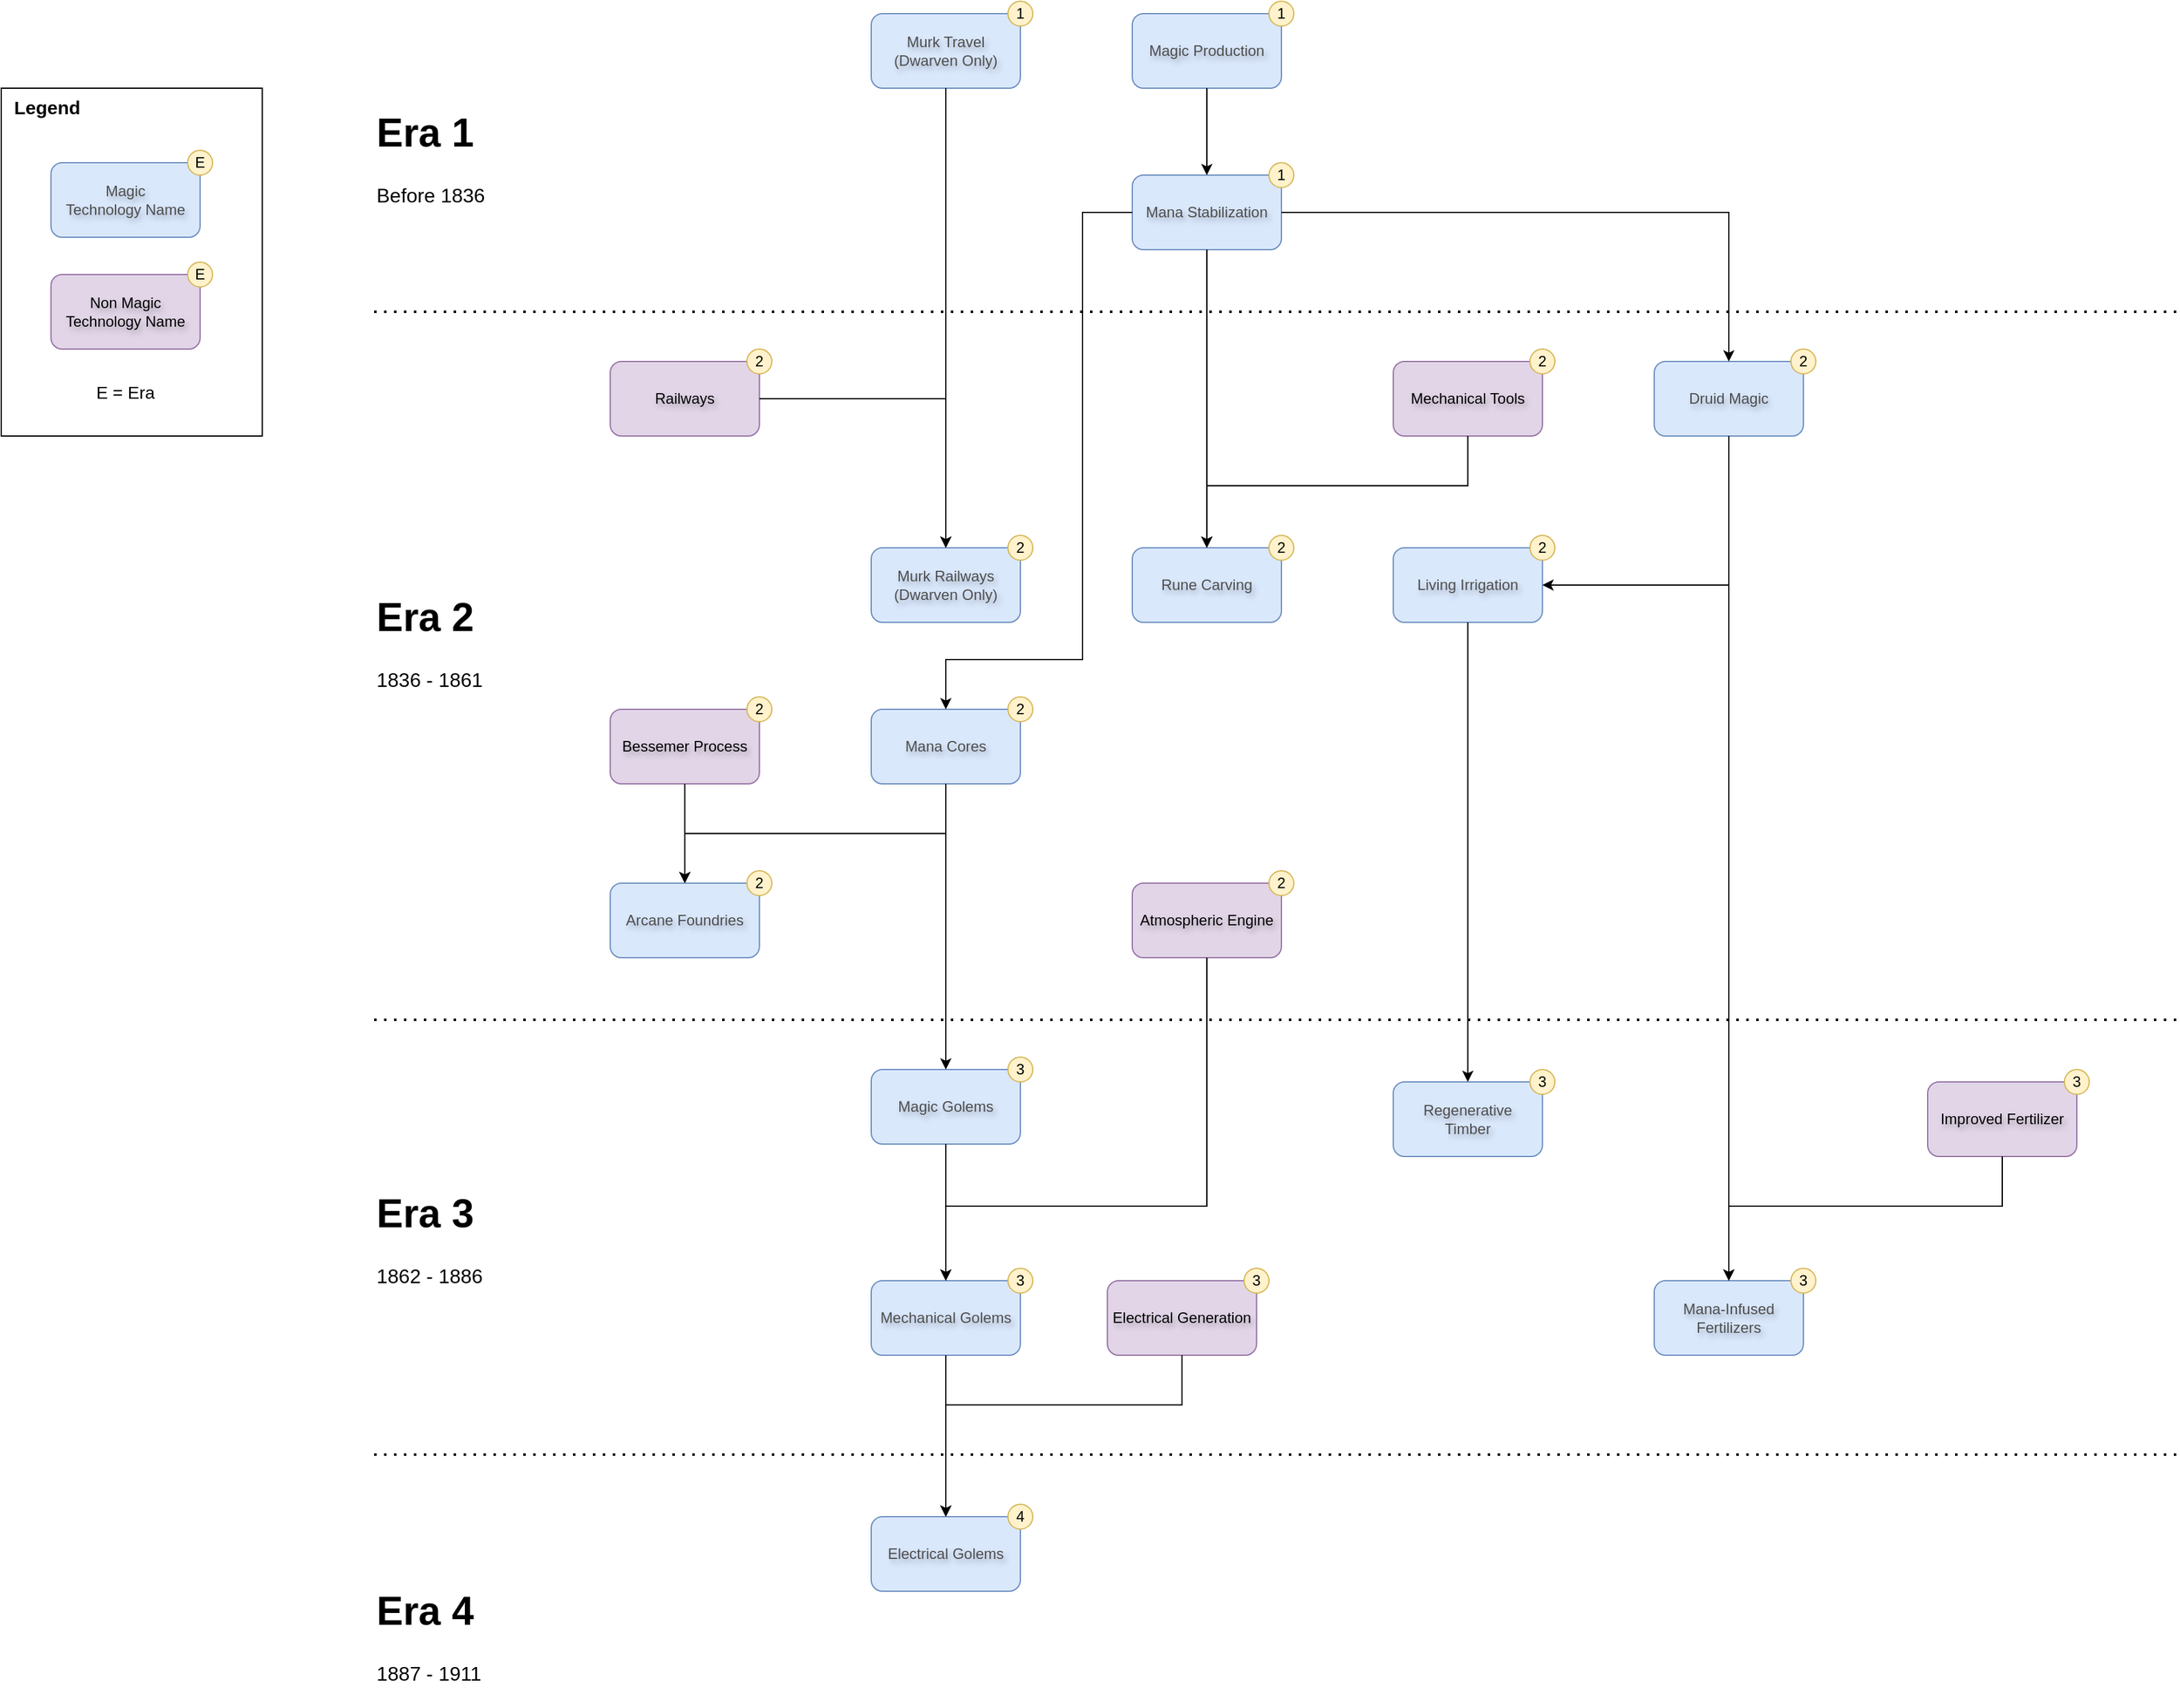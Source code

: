 <mxfile version="26.0.16" pages="2">
  <diagram id="3CqUWly9VH_zf_O0FjLb" name="Production">
    <mxGraphModel dx="2284" dy="1936" grid="1" gridSize="10" guides="1" tooltips="1" connect="1" arrows="1" fold="1" page="1" pageScale="1" pageWidth="850" pageHeight="1100" math="0" shadow="0">
      <root>
        <mxCell id="0" />
        <mxCell id="1" parent="0" />
        <mxCell id="rW97gdCueN_kluTE39mw-73" value="&lt;font style=&quot;font-size: 15px;&quot;&gt;&lt;b&gt;&amp;nbsp; Legend&lt;/b&gt;&lt;/font&gt;" style="rounded=0;whiteSpace=wrap;html=1;align=left;verticalAlign=top;" parent="1" vertex="1">
          <mxGeometry x="-830" y="40" width="210" height="280" as="geometry" />
        </mxCell>
        <mxCell id="rW97gdCueN_kluTE39mw-3" value="" style="group;" parent="1" vertex="1" connectable="0">
          <mxGeometry x="80" y="-30" width="130" height="70" as="geometry" />
        </mxCell>
        <mxCell id="rW97gdCueN_kluTE39mw-1" value="Magic Production" style="rounded=1;whiteSpace=wrap;html=1;fillColor=#dae8fc;strokeColor=#6c8ebf;textShadow=1;fontColor=light-dark(#4D4D4D, #000000);" parent="rW97gdCueN_kluTE39mw-3" vertex="1">
          <mxGeometry y="10" width="120" height="60" as="geometry" />
        </mxCell>
        <mxCell id="rW97gdCueN_kluTE39mw-2" value="1" style="ellipse;whiteSpace=wrap;html=1;aspect=fixed;fillColor=#fff2cc;strokeColor=#d6b656;fontColor=#000000;" parent="rW97gdCueN_kluTE39mw-3" vertex="1">
          <mxGeometry x="110" width="20" height="20" as="geometry" />
        </mxCell>
        <mxCell id="rW97gdCueN_kluTE39mw-4" value="" style="group;" parent="1" vertex="1" connectable="0">
          <mxGeometry x="80" y="100" width="130" height="70" as="geometry" />
        </mxCell>
        <mxCell id="rW97gdCueN_kluTE39mw-5" value="Mana Stabilization" style="rounded=1;whiteSpace=wrap;html=1;fillColor=#dae8fc;strokeColor=#6c8ebf;textShadow=1;fontColor=light-dark(#4D4D4D, #000000);" parent="rW97gdCueN_kluTE39mw-4" vertex="1">
          <mxGeometry y="10" width="120" height="60" as="geometry" />
        </mxCell>
        <mxCell id="rW97gdCueN_kluTE39mw-6" value="1" style="ellipse;whiteSpace=wrap;html=1;aspect=fixed;fillColor=#fff2cc;strokeColor=#d6b656;fontColor=#000000;" parent="rW97gdCueN_kluTE39mw-4" vertex="1">
          <mxGeometry x="110" width="20" height="20" as="geometry" />
        </mxCell>
        <mxCell id="rW97gdCueN_kluTE39mw-7" value="" style="group;" parent="1" vertex="1" connectable="0">
          <mxGeometry x="80" y="400" width="130" height="70" as="geometry" />
        </mxCell>
        <mxCell id="rW97gdCueN_kluTE39mw-8" value="Rune Carving" style="rounded=1;whiteSpace=wrap;html=1;fillColor=#dae8fc;strokeColor=#6c8ebf;textShadow=1;fontColor=light-dark(#4D4D4D, #000000);" parent="rW97gdCueN_kluTE39mw-7" vertex="1">
          <mxGeometry y="10" width="120" height="60" as="geometry" />
        </mxCell>
        <mxCell id="rW97gdCueN_kluTE39mw-9" value="2" style="ellipse;whiteSpace=wrap;html=1;aspect=fixed;fillColor=#fff2cc;strokeColor=#d6b656;fontColor=#000000;" parent="rW97gdCueN_kluTE39mw-7" vertex="1">
          <mxGeometry x="110" width="20" height="20" as="geometry" />
        </mxCell>
        <mxCell id="rW97gdCueN_kluTE39mw-10" value="" style="group;" parent="1" vertex="1" connectable="0">
          <mxGeometry x="500" y="250" width="130" height="70" as="geometry" />
        </mxCell>
        <mxCell id="rW97gdCueN_kluTE39mw-11" value="Druid Magic" style="rounded=1;whiteSpace=wrap;html=1;fillColor=#dae8fc;strokeColor=#6c8ebf;textShadow=1;fontColor=light-dark(#4D4D4D, #000000);" parent="rW97gdCueN_kluTE39mw-10" vertex="1">
          <mxGeometry y="10" width="120" height="60" as="geometry" />
        </mxCell>
        <mxCell id="rW97gdCueN_kluTE39mw-12" value="2" style="ellipse;whiteSpace=wrap;html=1;aspect=fixed;fillColor=#fff2cc;strokeColor=#d6b656;fontColor=#000000;" parent="rW97gdCueN_kluTE39mw-10" vertex="1">
          <mxGeometry x="110" width="20" height="20" as="geometry" />
        </mxCell>
        <mxCell id="rW97gdCueN_kluTE39mw-13" value="" style="group;" parent="1" vertex="1" connectable="0">
          <mxGeometry x="-130" y="530" width="130" height="70" as="geometry" />
        </mxCell>
        <mxCell id="rW97gdCueN_kluTE39mw-14" value="Mana Cores" style="rounded=1;whiteSpace=wrap;html=1;fillColor=#dae8fc;strokeColor=#6c8ebf;textShadow=1;fontColor=light-dark(#4D4D4D, #000000);" parent="rW97gdCueN_kluTE39mw-13" vertex="1">
          <mxGeometry y="10" width="120" height="60" as="geometry" />
        </mxCell>
        <mxCell id="rW97gdCueN_kluTE39mw-15" value="2" style="ellipse;whiteSpace=wrap;html=1;aspect=fixed;fillColor=#fff2cc;strokeColor=#d6b656;fontColor=#000000;" parent="rW97gdCueN_kluTE39mw-13" vertex="1">
          <mxGeometry x="110" width="20" height="20" as="geometry" />
        </mxCell>
        <mxCell id="rW97gdCueN_kluTE39mw-19" value="" style="group;" parent="1" vertex="1" connectable="0">
          <mxGeometry x="-130" y="400" width="130" height="70" as="geometry" />
        </mxCell>
        <mxCell id="rW97gdCueN_kluTE39mw-20" value="Murk Railways&lt;div&gt;(Dwarven Only)&lt;br&gt;&lt;/div&gt;" style="rounded=1;whiteSpace=wrap;html=1;fillColor=#dae8fc;strokeColor=#6c8ebf;textShadow=1;fontColor=light-dark(#4D4D4D, #000000);" parent="rW97gdCueN_kluTE39mw-19" vertex="1">
          <mxGeometry y="10" width="120" height="60" as="geometry" />
        </mxCell>
        <mxCell id="rW97gdCueN_kluTE39mw-21" value="2" style="ellipse;whiteSpace=wrap;html=1;aspect=fixed;fillColor=#fff2cc;strokeColor=#d6b656;fontColor=#000000;" parent="rW97gdCueN_kluTE39mw-19" vertex="1">
          <mxGeometry x="110" width="20" height="20" as="geometry" />
        </mxCell>
        <mxCell id="rW97gdCueN_kluTE39mw-22" value="" style="group;" parent="1" vertex="1" connectable="0">
          <mxGeometry x="-130" y="990" width="130" height="70" as="geometry" />
        </mxCell>
        <mxCell id="rW97gdCueN_kluTE39mw-23" value="Mechanical Golems" style="rounded=1;whiteSpace=wrap;html=1;fillColor=#dae8fc;strokeColor=#6c8ebf;textShadow=1;fontColor=light-dark(#4D4D4D, #000000);" parent="rW97gdCueN_kluTE39mw-22" vertex="1">
          <mxGeometry y="10" width="120" height="60" as="geometry" />
        </mxCell>
        <mxCell id="rW97gdCueN_kluTE39mw-24" value="3" style="ellipse;whiteSpace=wrap;html=1;aspect=fixed;fillColor=#fff2cc;strokeColor=#d6b656;fontColor=#000000;" parent="rW97gdCueN_kluTE39mw-22" vertex="1">
          <mxGeometry x="110" width="20" height="20" as="geometry" />
        </mxCell>
        <mxCell id="rW97gdCueN_kluTE39mw-25" value="" style="group;" parent="1" vertex="1" connectable="0">
          <mxGeometry x="-130" y="820" width="130" height="70" as="geometry" />
        </mxCell>
        <mxCell id="rW97gdCueN_kluTE39mw-26" value="Magic Golems" style="rounded=1;whiteSpace=wrap;html=1;fillColor=#dae8fc;strokeColor=#6c8ebf;textShadow=1;fontColor=light-dark(#4D4D4D, #000000);" parent="rW97gdCueN_kluTE39mw-25" vertex="1">
          <mxGeometry y="10" width="120" height="60" as="geometry" />
        </mxCell>
        <mxCell id="rW97gdCueN_kluTE39mw-27" value="3" style="ellipse;whiteSpace=wrap;html=1;aspect=fixed;fillColor=#fff2cc;strokeColor=#d6b656;fontColor=#000000;" parent="rW97gdCueN_kluTE39mw-25" vertex="1">
          <mxGeometry x="110" width="20" height="20" as="geometry" />
        </mxCell>
        <mxCell id="rW97gdCueN_kluTE39mw-28" value="" style="group;" parent="1" vertex="1" connectable="0">
          <mxGeometry x="-130" y="1180" width="130" height="70" as="geometry" />
        </mxCell>
        <mxCell id="rW97gdCueN_kluTE39mw-29" value="Electrical Golems" style="rounded=1;whiteSpace=wrap;html=1;fillColor=#dae8fc;strokeColor=#6c8ebf;textShadow=1;fontColor=light-dark(#4D4D4D, #000000);" parent="rW97gdCueN_kluTE39mw-28" vertex="1">
          <mxGeometry y="10" width="120" height="60" as="geometry" />
        </mxCell>
        <mxCell id="rW97gdCueN_kluTE39mw-30" value="4" style="ellipse;whiteSpace=wrap;html=1;aspect=fixed;fillColor=#fff2cc;strokeColor=#d6b656;fontColor=#000000;" parent="rW97gdCueN_kluTE39mw-28" vertex="1">
          <mxGeometry x="110" width="20" height="20" as="geometry" />
        </mxCell>
        <mxCell id="rW97gdCueN_kluTE39mw-31" style="edgeStyle=orthogonalEdgeStyle;rounded=0;orthogonalLoop=1;jettySize=auto;html=1;entryX=0.5;entryY=0;entryDx=0;entryDy=0;" parent="1" source="rW97gdCueN_kluTE39mw-1" target="rW97gdCueN_kluTE39mw-5" edge="1">
          <mxGeometry relative="1" as="geometry" />
        </mxCell>
        <mxCell id="rW97gdCueN_kluTE39mw-32" style="edgeStyle=orthogonalEdgeStyle;rounded=0;orthogonalLoop=1;jettySize=auto;html=1;" parent="1" source="rW97gdCueN_kluTE39mw-5" target="rW97gdCueN_kluTE39mw-8" edge="1">
          <mxGeometry relative="1" as="geometry" />
        </mxCell>
        <mxCell id="rW97gdCueN_kluTE39mw-33" value="" style="group;" parent="1" vertex="1" connectable="0">
          <mxGeometry x="290" y="250" width="130" height="70" as="geometry" />
        </mxCell>
        <mxCell id="rW97gdCueN_kluTE39mw-34" value="Mechanical Tools" style="rounded=1;whiteSpace=wrap;html=1;fillColor=#e1d5e7;strokeColor=#9673a6;textShadow=1;fontColor=#000000;" parent="rW97gdCueN_kluTE39mw-33" vertex="1">
          <mxGeometry y="10" width="120" height="60" as="geometry" />
        </mxCell>
        <mxCell id="rW97gdCueN_kluTE39mw-35" value="2" style="ellipse;whiteSpace=wrap;html=1;aspect=fixed;fillColor=#fff2cc;strokeColor=#d6b656;fontColor=#000000;" parent="rW97gdCueN_kluTE39mw-33" vertex="1">
          <mxGeometry x="110" width="20" height="20" as="geometry" />
        </mxCell>
        <mxCell id="rW97gdCueN_kluTE39mw-36" style="edgeStyle=orthogonalEdgeStyle;rounded=0;orthogonalLoop=1;jettySize=auto;html=1;entryX=0.5;entryY=0;entryDx=0;entryDy=0;exitX=0.5;exitY=1;exitDx=0;exitDy=0;" parent="1" source="rW97gdCueN_kluTE39mw-34" target="rW97gdCueN_kluTE39mw-8" edge="1">
          <mxGeometry relative="1" as="geometry">
            <Array as="points">
              <mxPoint x="350" y="360" />
              <mxPoint x="140" y="360" />
            </Array>
          </mxGeometry>
        </mxCell>
        <mxCell id="rW97gdCueN_kluTE39mw-16" value="" style="group;" parent="1" vertex="1" connectable="0">
          <mxGeometry x="-130" y="-30" width="130" height="70" as="geometry" />
        </mxCell>
        <mxCell id="rW97gdCueN_kluTE39mw-17" value="Murk Travel&lt;div&gt;(Dwarven Only)&lt;/div&gt;" style="rounded=1;whiteSpace=wrap;html=1;fillColor=#dae8fc;strokeColor=#6c8ebf;textShadow=1;fontColor=light-dark(#4D4D4D, #000000);" parent="rW97gdCueN_kluTE39mw-16" vertex="1">
          <mxGeometry y="10" width="120" height="60" as="geometry" />
        </mxCell>
        <mxCell id="rW97gdCueN_kluTE39mw-18" value="1" style="ellipse;whiteSpace=wrap;html=1;aspect=fixed;fillColor=#fff2cc;strokeColor=#d6b656;fontColor=#000000;" parent="rW97gdCueN_kluTE39mw-16" vertex="1">
          <mxGeometry x="110" width="20" height="20" as="geometry" />
        </mxCell>
        <mxCell id="rW97gdCueN_kluTE39mw-37" style="edgeStyle=orthogonalEdgeStyle;rounded=0;orthogonalLoop=1;jettySize=auto;html=1;exitX=1;exitY=0.5;exitDx=0;exitDy=0;" parent="1" source="rW97gdCueN_kluTE39mw-5" target="rW97gdCueN_kluTE39mw-11" edge="1">
          <mxGeometry relative="1" as="geometry" />
        </mxCell>
        <mxCell id="rW97gdCueN_kluTE39mw-38" style="edgeStyle=orthogonalEdgeStyle;rounded=0;orthogonalLoop=1;jettySize=auto;html=1;" parent="1" source="rW97gdCueN_kluTE39mw-17" target="rW97gdCueN_kluTE39mw-20" edge="1">
          <mxGeometry relative="1" as="geometry" />
        </mxCell>
        <mxCell id="rW97gdCueN_kluTE39mw-39" value="" style="group;" parent="1" vertex="1" connectable="0">
          <mxGeometry x="-340" y="250" width="130" height="70" as="geometry" />
        </mxCell>
        <mxCell id="rW97gdCueN_kluTE39mw-40" value="Railways" style="rounded=1;whiteSpace=wrap;html=1;fillColor=#e1d5e7;strokeColor=#9673a6;textShadow=1;fontColor=#000000;" parent="rW97gdCueN_kluTE39mw-39" vertex="1">
          <mxGeometry y="10" width="120" height="60" as="geometry" />
        </mxCell>
        <mxCell id="rW97gdCueN_kluTE39mw-41" value="2" style="ellipse;whiteSpace=wrap;html=1;aspect=fixed;fillColor=#fff2cc;strokeColor=#d6b656;fontColor=#000000;" parent="rW97gdCueN_kluTE39mw-39" vertex="1">
          <mxGeometry x="110" width="20" height="20" as="geometry" />
        </mxCell>
        <mxCell id="rW97gdCueN_kluTE39mw-42" style="edgeStyle=orthogonalEdgeStyle;rounded=0;orthogonalLoop=1;jettySize=auto;html=1;" parent="1" source="rW97gdCueN_kluTE39mw-40" target="rW97gdCueN_kluTE39mw-20" edge="1">
          <mxGeometry relative="1" as="geometry" />
        </mxCell>
        <mxCell id="rW97gdCueN_kluTE39mw-43" style="edgeStyle=orthogonalEdgeStyle;rounded=0;orthogonalLoop=1;jettySize=auto;html=1;entryX=0.5;entryY=0;entryDx=0;entryDy=0;exitX=0;exitY=0.5;exitDx=0;exitDy=0;" parent="1" source="rW97gdCueN_kluTE39mw-5" target="rW97gdCueN_kluTE39mw-14" edge="1">
          <mxGeometry relative="1" as="geometry">
            <Array as="points">
              <mxPoint x="40" y="140" />
              <mxPoint x="40" y="500" />
              <mxPoint x="-70" y="500" />
            </Array>
          </mxGeometry>
        </mxCell>
        <mxCell id="rW97gdCueN_kluTE39mw-45" style="edgeStyle=orthogonalEdgeStyle;rounded=0;orthogonalLoop=1;jettySize=auto;html=1;entryX=0.5;entryY=0;entryDx=0;entryDy=0;" parent="1" source="rW97gdCueN_kluTE39mw-14" target="rW97gdCueN_kluTE39mw-26" edge="1">
          <mxGeometry relative="1" as="geometry" />
        </mxCell>
        <mxCell id="rW97gdCueN_kluTE39mw-46" style="edgeStyle=orthogonalEdgeStyle;rounded=0;orthogonalLoop=1;jettySize=auto;html=1;" parent="1" source="rW97gdCueN_kluTE39mw-26" target="rW97gdCueN_kluTE39mw-23" edge="1">
          <mxGeometry relative="1" as="geometry" />
        </mxCell>
        <mxCell id="rW97gdCueN_kluTE39mw-47" value="" style="group;" parent="1" vertex="1" connectable="0">
          <mxGeometry x="80" y="670" width="130" height="70" as="geometry" />
        </mxCell>
        <mxCell id="rW97gdCueN_kluTE39mw-48" value="Atmospheric Engine" style="rounded=1;whiteSpace=wrap;html=1;fillColor=#e1d5e7;strokeColor=#9673a6;textShadow=1;fontColor=#000000;" parent="rW97gdCueN_kluTE39mw-47" vertex="1">
          <mxGeometry y="10" width="120" height="60" as="geometry" />
        </mxCell>
        <mxCell id="rW97gdCueN_kluTE39mw-49" value="2" style="ellipse;whiteSpace=wrap;html=1;aspect=fixed;fillColor=#fff2cc;strokeColor=#d6b656;fontColor=#000000;" parent="rW97gdCueN_kluTE39mw-47" vertex="1">
          <mxGeometry x="110" width="20" height="20" as="geometry" />
        </mxCell>
        <mxCell id="rW97gdCueN_kluTE39mw-50" style="edgeStyle=orthogonalEdgeStyle;rounded=0;orthogonalLoop=1;jettySize=auto;html=1;entryX=0.5;entryY=0;entryDx=0;entryDy=0;exitX=0.5;exitY=1;exitDx=0;exitDy=0;" parent="1" source="rW97gdCueN_kluTE39mw-48" target="rW97gdCueN_kluTE39mw-23" edge="1">
          <mxGeometry relative="1" as="geometry">
            <Array as="points">
              <mxPoint x="140" y="940" />
              <mxPoint x="-70" y="940" />
            </Array>
          </mxGeometry>
        </mxCell>
        <mxCell id="rW97gdCueN_kluTE39mw-51" style="edgeStyle=orthogonalEdgeStyle;rounded=0;orthogonalLoop=1;jettySize=auto;html=1;" parent="1" source="rW97gdCueN_kluTE39mw-23" target="rW97gdCueN_kluTE39mw-29" edge="1">
          <mxGeometry relative="1" as="geometry" />
        </mxCell>
        <mxCell id="rW97gdCueN_kluTE39mw-52" value="" style="group;" parent="1" vertex="1" connectable="0">
          <mxGeometry x="60" y="990" width="130" height="70" as="geometry" />
        </mxCell>
        <mxCell id="rW97gdCueN_kluTE39mw-53" value="Electrical Generation" style="rounded=1;whiteSpace=wrap;html=1;fillColor=#e1d5e7;strokeColor=#9673a6;textShadow=1;fontColor=#000000;" parent="rW97gdCueN_kluTE39mw-52" vertex="1">
          <mxGeometry y="10" width="120" height="60" as="geometry" />
        </mxCell>
        <mxCell id="rW97gdCueN_kluTE39mw-54" value="3" style="ellipse;whiteSpace=wrap;html=1;aspect=fixed;fillColor=#fff2cc;strokeColor=#d6b656;fontColor=#000000;" parent="rW97gdCueN_kluTE39mw-52" vertex="1">
          <mxGeometry x="110" width="20" height="20" as="geometry" />
        </mxCell>
        <mxCell id="rW97gdCueN_kluTE39mw-56" value="" style="endArrow=none;dashed=1;html=1;dashPattern=1 3;strokeWidth=2;rounded=0;" parent="1" edge="1">
          <mxGeometry width="50" height="50" relative="1" as="geometry">
            <mxPoint x="-530" y="220" as="sourcePoint" />
            <mxPoint x="920" y="220" as="targetPoint" />
          </mxGeometry>
        </mxCell>
        <mxCell id="rW97gdCueN_kluTE39mw-57" value="" style="endArrow=none;dashed=1;html=1;dashPattern=1 3;strokeWidth=2;rounded=0;" parent="1" edge="1">
          <mxGeometry width="50" height="50" relative="1" as="geometry">
            <mxPoint x="-530" y="790" as="sourcePoint" />
            <mxPoint x="920" y="790" as="targetPoint" />
          </mxGeometry>
        </mxCell>
        <mxCell id="rW97gdCueN_kluTE39mw-58" value="" style="endArrow=none;dashed=1;html=1;dashPattern=1 3;strokeWidth=2;rounded=0;" parent="1" edge="1">
          <mxGeometry width="50" height="50" relative="1" as="geometry">
            <mxPoint x="-530" y="1140" as="sourcePoint" />
            <mxPoint x="920" y="1140" as="targetPoint" />
          </mxGeometry>
        </mxCell>
        <mxCell id="rW97gdCueN_kluTE39mw-62" value="&lt;h1 style=&quot;margin-top: 0px;&quot;&gt;&lt;span style=&quot;background-color: transparent; color: light-dark(rgb(0, 0, 0), rgb(255, 255, 255));&quot;&gt;Era 2&lt;/span&gt;&lt;br&gt;&lt;/h1&gt;&lt;div&gt;&lt;span style=&quot;background-color: transparent;&quot;&gt;1836 - 1861&lt;br&gt;&lt;/span&gt;&lt;/div&gt;" style="text;html=1;whiteSpace=wrap;overflow=hidden;rounded=0;fontSize=16;" parent="1" vertex="1">
          <mxGeometry x="-530" y="440" width="110" height="100" as="geometry" />
        </mxCell>
        <mxCell id="rW97gdCueN_kluTE39mw-63" value="&lt;h1 style=&quot;margin-top: 0px;&quot;&gt;&lt;span style=&quot;background-color: transparent; color: light-dark(rgb(0, 0, 0), rgb(255, 255, 255));&quot;&gt;Era 1&lt;/span&gt;&lt;br&gt;&lt;/h1&gt;&lt;div&gt;&lt;span style=&quot;background-color: transparent;&quot;&gt;Before 1836&lt;br&gt;&lt;/span&gt;&lt;/div&gt;" style="text;html=1;whiteSpace=wrap;overflow=hidden;rounded=0;fontSize=16;" parent="1" vertex="1">
          <mxGeometry x="-530" y="50" width="110" height="100" as="geometry" />
        </mxCell>
        <mxCell id="rW97gdCueN_kluTE39mw-64" value="&lt;h1 style=&quot;margin-top: 0px;&quot;&gt;&lt;span style=&quot;background-color: transparent; color: light-dark(rgb(0, 0, 0), rgb(255, 255, 255));&quot;&gt;Era 3&lt;/span&gt;&lt;br&gt;&lt;/h1&gt;&lt;div&gt;&lt;span style=&quot;background-color: transparent;&quot;&gt;1862 - 1886&lt;br&gt;&lt;/span&gt;&lt;/div&gt;" style="text;html=1;whiteSpace=wrap;overflow=hidden;rounded=0;fontSize=16;" parent="1" vertex="1">
          <mxGeometry x="-530" y="920" width="110" height="100" as="geometry" />
        </mxCell>
        <mxCell id="rW97gdCueN_kluTE39mw-65" value="&lt;h1 style=&quot;margin-top: 0px;&quot;&gt;&lt;span style=&quot;background-color: transparent; color: light-dark(rgb(0, 0, 0), rgb(255, 255, 255));&quot;&gt;Era 4&lt;/span&gt;&lt;br&gt;&lt;/h1&gt;&lt;div&gt;&lt;span style=&quot;background-color: transparent;&quot;&gt;1887 - 1911&lt;br&gt;&lt;/span&gt;&lt;/div&gt;" style="text;html=1;whiteSpace=wrap;overflow=hidden;rounded=0;fontSize=16;" parent="1" vertex="1">
          <mxGeometry x="-530" y="1240" width="110" height="100" as="geometry" />
        </mxCell>
        <mxCell id="rW97gdCueN_kluTE39mw-70" value="" style="group;" parent="1" vertex="1" connectable="0">
          <mxGeometry x="-790" y="180" width="130" height="70" as="geometry" />
        </mxCell>
        <mxCell id="rW97gdCueN_kluTE39mw-71" value="&lt;font style=&quot;color: rgb(0, 0, 0);&quot;&gt;No&lt;span style=&quot;background-color: transparent;&quot;&gt;n Magic&lt;/span&gt;&lt;/font&gt;&lt;div&gt;&lt;font style=&quot;color: rgb(0, 0, 0);&quot;&gt;Technology Name&lt;/font&gt;&lt;/div&gt;" style="rounded=1;whiteSpace=wrap;html=1;fillColor=#e1d5e7;strokeColor=#9673a6;textShadow=1;fontColor=#000000;" parent="rW97gdCueN_kluTE39mw-70" vertex="1">
          <mxGeometry y="10" width="120" height="60" as="geometry" />
        </mxCell>
        <mxCell id="rW97gdCueN_kluTE39mw-72" value="E" style="ellipse;whiteSpace=wrap;html=1;aspect=fixed;fillColor=#fff2cc;strokeColor=#d6b656;fontColor=#000000;" parent="rW97gdCueN_kluTE39mw-70" vertex="1">
          <mxGeometry x="110" width="20" height="20" as="geometry" />
        </mxCell>
        <mxCell id="lMwz0Aa9FQAVzmSUozXD-1" value="" style="group;" parent="1" vertex="1" connectable="0">
          <mxGeometry x="-340" y="670" width="130" height="70" as="geometry" />
        </mxCell>
        <mxCell id="lMwz0Aa9FQAVzmSUozXD-2" value="Arcane Foundries" style="rounded=1;whiteSpace=wrap;html=1;fillColor=#dae8fc;strokeColor=#6c8ebf;textShadow=1;fontColor=light-dark(#4D4D4D, #000000);" parent="lMwz0Aa9FQAVzmSUozXD-1" vertex="1">
          <mxGeometry y="10" width="120" height="60" as="geometry" />
        </mxCell>
        <mxCell id="lMwz0Aa9FQAVzmSUozXD-3" value="2" style="ellipse;whiteSpace=wrap;html=1;aspect=fixed;fillColor=#fff2cc;strokeColor=#d6b656;fontColor=#000000;" parent="lMwz0Aa9FQAVzmSUozXD-1" vertex="1">
          <mxGeometry x="110" width="20" height="20" as="geometry" />
        </mxCell>
        <mxCell id="lMwz0Aa9FQAVzmSUozXD-5" value="" style="group;" parent="1" vertex="1" connectable="0">
          <mxGeometry x="-340" y="530" width="130" height="70" as="geometry" />
        </mxCell>
        <mxCell id="lMwz0Aa9FQAVzmSUozXD-6" value="Bessemer Process" style="rounded=1;whiteSpace=wrap;html=1;fillColor=#e1d5e7;strokeColor=#9673a6;textShadow=1;fontColor=#000000;" parent="lMwz0Aa9FQAVzmSUozXD-5" vertex="1">
          <mxGeometry y="10" width="120" height="60" as="geometry" />
        </mxCell>
        <mxCell id="lMwz0Aa9FQAVzmSUozXD-7" value="2" style="ellipse;whiteSpace=wrap;html=1;aspect=fixed;fillColor=#fff2cc;strokeColor=#d6b656;fontColor=#000000;" parent="lMwz0Aa9FQAVzmSUozXD-5" vertex="1">
          <mxGeometry x="110" width="20" height="20" as="geometry" />
        </mxCell>
        <mxCell id="lMwz0Aa9FQAVzmSUozXD-8" style="edgeStyle=orthogonalEdgeStyle;rounded=0;orthogonalLoop=1;jettySize=auto;html=1;entryX=0.5;entryY=0;entryDx=0;entryDy=0;exitX=0.5;exitY=1;exitDx=0;exitDy=0;" parent="1" source="lMwz0Aa9FQAVzmSUozXD-6" target="lMwz0Aa9FQAVzmSUozXD-2" edge="1">
          <mxGeometry relative="1" as="geometry" />
        </mxCell>
        <mxCell id="rW97gdCueN_kluTE39mw-74" value="&lt;font style=&quot;font-size: 14px;&quot;&gt;E = Era&lt;/font&gt;" style="text;html=1;align=center;verticalAlign=middle;whiteSpace=wrap;rounded=0;" parent="1" vertex="1">
          <mxGeometry x="-760" y="270" width="60" height="30" as="geometry" />
        </mxCell>
        <mxCell id="lMwz0Aa9FQAVzmSUozXD-9" value="" style="group" parent="1" vertex="1" connectable="0">
          <mxGeometry x="-790" y="90" width="130" height="70" as="geometry" />
        </mxCell>
        <mxCell id="rW97gdCueN_kluTE39mw-68" value="Magic&lt;br&gt;Technology Name" style="rounded=1;whiteSpace=wrap;html=1;fillColor=#dae8fc;strokeColor=#6c8ebf;textShadow=1;fontColor=light-dark(#4D4D4D, #000000);" parent="lMwz0Aa9FQAVzmSUozXD-9" vertex="1">
          <mxGeometry y="10" width="120" height="60" as="geometry" />
        </mxCell>
        <mxCell id="rW97gdCueN_kluTE39mw-69" value="E" style="ellipse;whiteSpace=wrap;html=1;aspect=fixed;fillColor=#fff2cc;strokeColor=#d6b656;fontColor=#000000;" parent="lMwz0Aa9FQAVzmSUozXD-9" vertex="1">
          <mxGeometry x="110" width="20" height="20" as="geometry" />
        </mxCell>
        <mxCell id="rW97gdCueN_kluTE39mw-55" style="edgeStyle=orthogonalEdgeStyle;rounded=0;orthogonalLoop=1;jettySize=auto;html=1;entryX=0.5;entryY=0;entryDx=0;entryDy=0;" parent="1" source="rW97gdCueN_kluTE39mw-53" target="rW97gdCueN_kluTE39mw-29" edge="1">
          <mxGeometry relative="1" as="geometry">
            <mxPoint x="-70" y="1170.0" as="targetPoint" />
            <Array as="points">
              <mxPoint x="120" y="1100" />
              <mxPoint x="-70" y="1100" />
            </Array>
          </mxGeometry>
        </mxCell>
        <mxCell id="uOuGZcuHglNM6UshJqcs-1" style="edgeStyle=orthogonalEdgeStyle;rounded=0;orthogonalLoop=1;jettySize=auto;html=1;entryX=0.5;entryY=0;entryDx=0;entryDy=0;" parent="1" source="rW97gdCueN_kluTE39mw-14" target="lMwz0Aa9FQAVzmSUozXD-2" edge="1">
          <mxGeometry relative="1" as="geometry">
            <Array as="points">
              <mxPoint x="-70" y="640" />
              <mxPoint x="-280" y="640" />
            </Array>
          </mxGeometry>
        </mxCell>
        <mxCell id="uOuGZcuHglNM6UshJqcs-3" value="" style="group;" parent="1" vertex="1" connectable="0">
          <mxGeometry x="500" y="990" width="130" height="70" as="geometry" />
        </mxCell>
        <mxCell id="uOuGZcuHglNM6UshJqcs-4" value="Mana-Infused Fertilizers" style="rounded=1;whiteSpace=wrap;html=1;fillColor=#dae8fc;strokeColor=#6c8ebf;textShadow=1;fontColor=light-dark(#4D4D4D, #000000);" parent="uOuGZcuHglNM6UshJqcs-3" vertex="1">
          <mxGeometry y="10" width="120" height="60" as="geometry" />
        </mxCell>
        <mxCell id="uOuGZcuHglNM6UshJqcs-5" value="3" style="ellipse;whiteSpace=wrap;html=1;aspect=fixed;fillColor=#fff2cc;strokeColor=#d6b656;fontColor=#000000;" parent="uOuGZcuHglNM6UshJqcs-3" vertex="1">
          <mxGeometry x="110" width="20" height="20" as="geometry" />
        </mxCell>
        <mxCell id="uOuGZcuHglNM6UshJqcs-6" style="edgeStyle=orthogonalEdgeStyle;rounded=0;orthogonalLoop=1;jettySize=auto;html=1;" parent="1" source="rW97gdCueN_kluTE39mw-11" target="uOuGZcuHglNM6UshJqcs-4" edge="1">
          <mxGeometry relative="1" as="geometry" />
        </mxCell>
        <mxCell id="uOuGZcuHglNM6UshJqcs-7" value="" style="group;" parent="1" vertex="1" connectable="0">
          <mxGeometry x="720" y="830" width="130" height="70" as="geometry" />
        </mxCell>
        <mxCell id="uOuGZcuHglNM6UshJqcs-8" value="Improved Fertilizer" style="rounded=1;whiteSpace=wrap;html=1;fillColor=#e1d5e7;strokeColor=#9673a6;textShadow=1;fontColor=#000000;" parent="uOuGZcuHglNM6UshJqcs-7" vertex="1">
          <mxGeometry y="10" width="120" height="60" as="geometry" />
        </mxCell>
        <mxCell id="uOuGZcuHglNM6UshJqcs-9" value="3" style="ellipse;whiteSpace=wrap;html=1;aspect=fixed;fillColor=#fff2cc;strokeColor=#d6b656;fontColor=#000000;" parent="uOuGZcuHglNM6UshJqcs-7" vertex="1">
          <mxGeometry x="110" width="20" height="20" as="geometry" />
        </mxCell>
        <mxCell id="uOuGZcuHglNM6UshJqcs-10" style="edgeStyle=orthogonalEdgeStyle;rounded=0;orthogonalLoop=1;jettySize=auto;html=1;entryX=0.5;entryY=0;entryDx=0;entryDy=0;" parent="1" source="uOuGZcuHglNM6UshJqcs-8" target="uOuGZcuHglNM6UshJqcs-4" edge="1">
          <mxGeometry relative="1" as="geometry">
            <Array as="points">
              <mxPoint x="780" y="940" />
              <mxPoint x="560" y="940" />
            </Array>
          </mxGeometry>
        </mxCell>
        <mxCell id="uOuGZcuHglNM6UshJqcs-11" value="" style="group;" parent="1" vertex="1" connectable="0">
          <mxGeometry x="290" y="400" width="130" height="70" as="geometry" />
        </mxCell>
        <mxCell id="uOuGZcuHglNM6UshJqcs-12" value="Living Irrigation" style="rounded=1;whiteSpace=wrap;html=1;fillColor=#dae8fc;strokeColor=#6c8ebf;textShadow=1;fontColor=light-dark(#4D4D4D, #000000);" parent="uOuGZcuHglNM6UshJqcs-11" vertex="1">
          <mxGeometry y="10" width="120" height="60" as="geometry" />
        </mxCell>
        <mxCell id="uOuGZcuHglNM6UshJqcs-13" value="2" style="ellipse;whiteSpace=wrap;html=1;aspect=fixed;fillColor=#fff2cc;strokeColor=#d6b656;fontColor=#000000;" parent="uOuGZcuHglNM6UshJqcs-11" vertex="1">
          <mxGeometry x="110" width="20" height="20" as="geometry" />
        </mxCell>
        <mxCell id="uOuGZcuHglNM6UshJqcs-14" style="edgeStyle=orthogonalEdgeStyle;rounded=0;orthogonalLoop=1;jettySize=auto;html=1;entryX=1;entryY=0.5;entryDx=0;entryDy=0;" parent="1" source="rW97gdCueN_kluTE39mw-11" target="uOuGZcuHglNM6UshJqcs-12" edge="1">
          <mxGeometry relative="1" as="geometry">
            <Array as="points">
              <mxPoint x="560" y="440" />
            </Array>
          </mxGeometry>
        </mxCell>
        <mxCell id="uOuGZcuHglNM6UshJqcs-15" value="" style="group;" parent="1" vertex="1" connectable="0">
          <mxGeometry x="290" y="830" width="130" height="70" as="geometry" />
        </mxCell>
        <mxCell id="uOuGZcuHglNM6UshJqcs-16" value="Regenerative&lt;div&gt;Timber&lt;/div&gt;" style="rounded=1;whiteSpace=wrap;html=1;fillColor=#dae8fc;strokeColor=#6c8ebf;textShadow=1;fontColor=light-dark(#4D4D4D, #000000);" parent="uOuGZcuHglNM6UshJqcs-15" vertex="1">
          <mxGeometry y="10" width="120" height="60" as="geometry" />
        </mxCell>
        <mxCell id="uOuGZcuHglNM6UshJqcs-17" value="3" style="ellipse;whiteSpace=wrap;html=1;aspect=fixed;fillColor=#fff2cc;strokeColor=#d6b656;fontColor=#000000;" parent="uOuGZcuHglNM6UshJqcs-15" vertex="1">
          <mxGeometry x="110" width="20" height="20" as="geometry" />
        </mxCell>
        <mxCell id="uOuGZcuHglNM6UshJqcs-18" style="edgeStyle=orthogonalEdgeStyle;rounded=0;orthogonalLoop=1;jettySize=auto;html=1;" parent="1" source="uOuGZcuHglNM6UshJqcs-12" target="uOuGZcuHglNM6UshJqcs-16" edge="1">
          <mxGeometry relative="1" as="geometry">
            <Array as="points">
              <mxPoint x="350" y="750" />
              <mxPoint x="350" y="750" />
            </Array>
          </mxGeometry>
        </mxCell>
      </root>
    </mxGraphModel>
  </diagram>
  <diagram id="qjw-kvi8rf5Ne2R_8ofI" name="Society">
    <mxGraphModel dx="2284" dy="1936" grid="1" gridSize="10" guides="1" tooltips="1" connect="1" arrows="1" fold="1" page="1" pageScale="1" pageWidth="850" pageHeight="1100" math="0" shadow="0">
      <root>
        <mxCell id="0" />
        <mxCell id="1" parent="0" />
        <mxCell id="c4W19z-a27VqStjH2JdV-1" value="&lt;font style=&quot;font-size: 15px;&quot;&gt;&lt;b&gt;&amp;nbsp; Legend&lt;/b&gt;&lt;/font&gt;" style="rounded=0;whiteSpace=wrap;html=1;align=left;verticalAlign=top;" parent="1" vertex="1">
          <mxGeometry x="-830" y="40" width="210" height="280" as="geometry" />
        </mxCell>
        <mxCell id="c4W19z-a27VqStjH2JdV-2" value="" style="group;" parent="1" vertex="1" connectable="0">
          <mxGeometry x="80" y="-30" width="130" height="70" as="geometry" />
        </mxCell>
        <mxCell id="c4W19z-a27VqStjH2JdV-3" value="Magic Society" style="rounded=1;whiteSpace=wrap;html=1;fillColor=#dae8fc;strokeColor=#6c8ebf;textShadow=1;fontColor=light-dark(#4D4D4D, #000000);" parent="c4W19z-a27VqStjH2JdV-2" vertex="1">
          <mxGeometry y="10" width="120" height="60" as="geometry" />
        </mxCell>
        <mxCell id="c4W19z-a27VqStjH2JdV-4" value="1" style="ellipse;whiteSpace=wrap;html=1;aspect=fixed;fillColor=#fff2cc;strokeColor=#d6b656;fontColor=#000000;" parent="c4W19z-a27VqStjH2JdV-2" vertex="1">
          <mxGeometry x="110" width="20" height="20" as="geometry" />
        </mxCell>
        <mxCell id="c4W19z-a27VqStjH2JdV-5" value="" style="group;" parent="1" vertex="1" connectable="0">
          <mxGeometry x="290" y="100" width="130" height="70" as="geometry" />
        </mxCell>
        <mxCell id="c4W19z-a27VqStjH2JdV-6" value="Mana Lanterns" style="rounded=1;whiteSpace=wrap;html=1;fillColor=#dae8fc;strokeColor=#6c8ebf;textShadow=1;fontColor=light-dark(#4D4D4D, #000000);" parent="c4W19z-a27VqStjH2JdV-5" vertex="1">
          <mxGeometry y="10" width="120" height="60" as="geometry" />
        </mxCell>
        <mxCell id="c4W19z-a27VqStjH2JdV-7" value="1" style="ellipse;whiteSpace=wrap;html=1;aspect=fixed;fillColor=#fff2cc;strokeColor=#d6b656;fontColor=#000000;" parent="c4W19z-a27VqStjH2JdV-5" vertex="1">
          <mxGeometry x="110" width="20" height="20" as="geometry" />
        </mxCell>
        <mxCell id="c4W19z-a27VqStjH2JdV-8" value="" style="group;" parent="1" vertex="1" connectable="0">
          <mxGeometry x="80" y="260" width="130" height="70" as="geometry" />
        </mxCell>
        <mxCell id="c4W19z-a27VqStjH2JdV-9" value="Formalized Magic" style="rounded=1;whiteSpace=wrap;html=1;fillColor=#dae8fc;strokeColor=#6c8ebf;textShadow=1;fontColor=light-dark(#4D4D4D, #000000);" parent="c4W19z-a27VqStjH2JdV-8" vertex="1">
          <mxGeometry y="10" width="120" height="60" as="geometry" />
        </mxCell>
        <mxCell id="c4W19z-a27VqStjH2JdV-10" value="2" style="ellipse;whiteSpace=wrap;html=1;aspect=fixed;fillColor=#fff2cc;strokeColor=#d6b656;fontColor=#000000;" parent="c4W19z-a27VqStjH2JdV-8" vertex="1">
          <mxGeometry x="110" width="20" height="20" as="geometry" />
        </mxCell>
        <mxCell id="c4W19z-a27VqStjH2JdV-11" style="edgeStyle=orthogonalEdgeStyle;rounded=0;orthogonalLoop=1;jettySize=auto;html=1;entryX=0;entryY=0.5;entryDx=0;entryDy=0;" parent="1" source="c4W19z-a27VqStjH2JdV-3" target="c4W19z-a27VqStjH2JdV-6" edge="1">
          <mxGeometry relative="1" as="geometry">
            <Array as="points">
              <mxPoint x="140" y="140" />
            </Array>
          </mxGeometry>
        </mxCell>
        <mxCell id="c4W19z-a27VqStjH2JdV-12" style="edgeStyle=orthogonalEdgeStyle;rounded=0;orthogonalLoop=1;jettySize=auto;html=1;exitX=0.5;exitY=1;exitDx=0;exitDy=0;" parent="1" source="c4W19z-a27VqStjH2JdV-3" target="c4W19z-a27VqStjH2JdV-9" edge="1">
          <mxGeometry relative="1" as="geometry" />
        </mxCell>
        <mxCell id="c4W19z-a27VqStjH2JdV-13" value="" style="group;" parent="1" vertex="1" connectable="0">
          <mxGeometry x="-130" y="-30" width="130" height="70" as="geometry" />
        </mxCell>
        <mxCell id="c4W19z-a27VqStjH2JdV-14" value="Academia" style="rounded=1;whiteSpace=wrap;html=1;fillColor=#e1d5e7;strokeColor=#9673a6;textShadow=1;fontColor=#000000;" parent="c4W19z-a27VqStjH2JdV-13" vertex="1">
          <mxGeometry y="10" width="120" height="60" as="geometry" />
        </mxCell>
        <mxCell id="c4W19z-a27VqStjH2JdV-15" value="1" style="ellipse;whiteSpace=wrap;html=1;aspect=fixed;fillColor=#fff2cc;strokeColor=#d6b656;fontColor=#000000;" parent="c4W19z-a27VqStjH2JdV-13" vertex="1">
          <mxGeometry x="110" width="20" height="20" as="geometry" />
        </mxCell>
        <mxCell id="c4W19z-a27VqStjH2JdV-16" style="edgeStyle=orthogonalEdgeStyle;rounded=0;orthogonalLoop=1;jettySize=auto;html=1;entryX=0.5;entryY=0;entryDx=0;entryDy=0;exitX=0.5;exitY=1;exitDx=0;exitDy=0;" parent="1" source="c4W19z-a27VqStjH2JdV-14" target="c4W19z-a27VqStjH2JdV-9" edge="1">
          <mxGeometry relative="1" as="geometry">
            <Array as="points">
              <mxPoint x="-70" y="80" />
              <mxPoint x="140" y="80" />
            </Array>
          </mxGeometry>
        </mxCell>
        <mxCell id="c4W19z-a27VqStjH2JdV-17" value="" style="endArrow=none;dashed=1;html=1;dashPattern=1 3;strokeWidth=2;rounded=0;" parent="1" edge="1">
          <mxGeometry width="50" height="50" relative="1" as="geometry">
            <mxPoint x="-530" y="220" as="sourcePoint" />
            <mxPoint x="920" y="220" as="targetPoint" />
          </mxGeometry>
        </mxCell>
        <mxCell id="c4W19z-a27VqStjH2JdV-18" value="" style="endArrow=none;dashed=1;html=1;dashPattern=1 3;strokeWidth=2;rounded=0;" parent="1" edge="1">
          <mxGeometry width="50" height="50" relative="1" as="geometry">
            <mxPoint x="-530" y="790" as="sourcePoint" />
            <mxPoint x="920" y="790" as="targetPoint" />
          </mxGeometry>
        </mxCell>
        <mxCell id="c4W19z-a27VqStjH2JdV-19" value="" style="endArrow=none;dashed=1;html=1;dashPattern=1 3;strokeWidth=2;rounded=0;" parent="1" edge="1">
          <mxGeometry width="50" height="50" relative="1" as="geometry">
            <mxPoint x="-530" y="1140" as="sourcePoint" />
            <mxPoint x="920" y="1140" as="targetPoint" />
          </mxGeometry>
        </mxCell>
        <mxCell id="c4W19z-a27VqStjH2JdV-20" value="&lt;h1 style=&quot;margin-top: 0px;&quot;&gt;&lt;span style=&quot;background-color: transparent; color: light-dark(rgb(0, 0, 0), rgb(255, 255, 255));&quot;&gt;Era 2&lt;/span&gt;&lt;br&gt;&lt;/h1&gt;&lt;div&gt;&lt;span style=&quot;background-color: transparent;&quot;&gt;1836 - 1861&lt;br&gt;&lt;/span&gt;&lt;/div&gt;" style="text;html=1;whiteSpace=wrap;overflow=hidden;rounded=0;fontSize=16;" parent="1" vertex="1">
          <mxGeometry x="-530" y="440" width="110" height="100" as="geometry" />
        </mxCell>
        <mxCell id="c4W19z-a27VqStjH2JdV-21" value="&lt;h1 style=&quot;margin-top: 0px;&quot;&gt;&lt;span style=&quot;background-color: transparent; color: light-dark(rgb(0, 0, 0), rgb(255, 255, 255));&quot;&gt;Era 1&lt;/span&gt;&lt;br&gt;&lt;/h1&gt;&lt;div&gt;&lt;span style=&quot;background-color: transparent;&quot;&gt;Before 1836&lt;br&gt;&lt;/span&gt;&lt;/div&gt;" style="text;html=1;whiteSpace=wrap;overflow=hidden;rounded=0;fontSize=16;" parent="1" vertex="1">
          <mxGeometry x="-530" y="50" width="110" height="100" as="geometry" />
        </mxCell>
        <mxCell id="c4W19z-a27VqStjH2JdV-22" value="&lt;h1 style=&quot;margin-top: 0px;&quot;&gt;&lt;span style=&quot;background-color: transparent; color: light-dark(rgb(0, 0, 0), rgb(255, 255, 255));&quot;&gt;Era 3&lt;/span&gt;&lt;br&gt;&lt;/h1&gt;&lt;div&gt;&lt;span style=&quot;background-color: transparent;&quot;&gt;1862 - 1886&lt;br&gt;&lt;/span&gt;&lt;/div&gt;" style="text;html=1;whiteSpace=wrap;overflow=hidden;rounded=0;fontSize=16;" parent="1" vertex="1">
          <mxGeometry x="-530" y="920" width="110" height="100" as="geometry" />
        </mxCell>
        <mxCell id="c4W19z-a27VqStjH2JdV-23" value="&lt;h1 style=&quot;margin-top: 0px;&quot;&gt;&lt;span style=&quot;background-color: transparent; color: light-dark(rgb(0, 0, 0), rgb(255, 255, 255));&quot;&gt;Era 4&lt;/span&gt;&lt;br&gt;&lt;/h1&gt;&lt;div&gt;&lt;span style=&quot;background-color: transparent;&quot;&gt;1887 - 1911&lt;br&gt;&lt;/span&gt;&lt;/div&gt;" style="text;html=1;whiteSpace=wrap;overflow=hidden;rounded=0;fontSize=16;" parent="1" vertex="1">
          <mxGeometry x="-530" y="1240" width="110" height="100" as="geometry" />
        </mxCell>
        <mxCell id="c4W19z-a27VqStjH2JdV-24" value="" style="group;" parent="1" vertex="1" connectable="0">
          <mxGeometry x="-790" y="180" width="130" height="70" as="geometry" />
        </mxCell>
        <mxCell id="c4W19z-a27VqStjH2JdV-25" value="&lt;font style=&quot;color: rgb(0, 0, 0);&quot;&gt;No&lt;span style=&quot;background-color: transparent;&quot;&gt;n Magic&lt;/span&gt;&lt;/font&gt;&lt;div&gt;&lt;font style=&quot;color: rgb(0, 0, 0);&quot;&gt;Technology Name&lt;/font&gt;&lt;/div&gt;" style="rounded=1;whiteSpace=wrap;html=1;fillColor=#e1d5e7;strokeColor=#9673a6;textShadow=1;fontColor=#000000;" parent="c4W19z-a27VqStjH2JdV-24" vertex="1">
          <mxGeometry y="10" width="120" height="60" as="geometry" />
        </mxCell>
        <mxCell id="c4W19z-a27VqStjH2JdV-26" value="E" style="ellipse;whiteSpace=wrap;html=1;aspect=fixed;fillColor=#fff2cc;strokeColor=#d6b656;fontColor=#000000;" parent="c4W19z-a27VqStjH2JdV-24" vertex="1">
          <mxGeometry x="110" width="20" height="20" as="geometry" />
        </mxCell>
        <mxCell id="c4W19z-a27VqStjH2JdV-27" value="&lt;font style=&quot;font-size: 14px;&quot;&gt;E = Era&lt;/font&gt;" style="text;html=1;align=center;verticalAlign=middle;whiteSpace=wrap;rounded=0;" parent="1" vertex="1">
          <mxGeometry x="-760" y="270" width="60" height="30" as="geometry" />
        </mxCell>
        <mxCell id="c4W19z-a27VqStjH2JdV-28" value="" style="group" parent="1" vertex="1" connectable="0">
          <mxGeometry x="-790" y="90" width="130" height="70" as="geometry" />
        </mxCell>
        <mxCell id="c4W19z-a27VqStjH2JdV-29" value="Magic&lt;br&gt;Technology Name" style="rounded=1;whiteSpace=wrap;html=1;fillColor=#dae8fc;strokeColor=#6c8ebf;textShadow=1;fontColor=light-dark(#4D4D4D, #000000);" parent="c4W19z-a27VqStjH2JdV-28" vertex="1">
          <mxGeometry y="10" width="120" height="60" as="geometry" />
        </mxCell>
        <mxCell id="c4W19z-a27VqStjH2JdV-30" value="E" style="ellipse;whiteSpace=wrap;html=1;aspect=fixed;fillColor=#fff2cc;strokeColor=#d6b656;fontColor=#000000;" parent="c4W19z-a27VqStjH2JdV-28" vertex="1">
          <mxGeometry x="110" width="20" height="20" as="geometry" />
        </mxCell>
        <mxCell id="c4W19z-a27VqStjH2JdV-31" value="" style="group;" parent="1" vertex="1" connectable="0">
          <mxGeometry x="-130" y="400" width="130" height="70" as="geometry" />
        </mxCell>
        <mxCell id="c4W19z-a27VqStjH2JdV-32" value="Healing Circles" style="rounded=1;whiteSpace=wrap;html=1;fillColor=#dae8fc;strokeColor=#6c8ebf;textShadow=1;fontColor=light-dark(#4D4D4D, #000000);" parent="c4W19z-a27VqStjH2JdV-31" vertex="1">
          <mxGeometry y="10" width="120" height="60" as="geometry" />
        </mxCell>
        <mxCell id="c4W19z-a27VqStjH2JdV-33" value="2" style="ellipse;whiteSpace=wrap;html=1;aspect=fixed;fillColor=#fff2cc;strokeColor=#d6b656;fontColor=#000000;" parent="c4W19z-a27VqStjH2JdV-31" vertex="1">
          <mxGeometry x="110" width="20" height="20" as="geometry" />
        </mxCell>
        <mxCell id="c4W19z-a27VqStjH2JdV-34" value="" style="group;" parent="1" vertex="1" connectable="0">
          <mxGeometry x="290" y="-30" width="130" height="70" as="geometry" />
        </mxCell>
        <mxCell id="c4W19z-a27VqStjH2JdV-35" value="Urban Planning" style="rounded=1;whiteSpace=wrap;html=1;fillColor=#e1d5e7;strokeColor=#9673a6;textShadow=1;fontColor=#000000;" parent="c4W19z-a27VqStjH2JdV-34" vertex="1">
          <mxGeometry y="10" width="120" height="60" as="geometry" />
        </mxCell>
        <mxCell id="c4W19z-a27VqStjH2JdV-36" value="1" style="ellipse;whiteSpace=wrap;html=1;aspect=fixed;fillColor=#fff2cc;strokeColor=#d6b656;fontColor=#000000;" parent="c4W19z-a27VqStjH2JdV-34" vertex="1">
          <mxGeometry x="110" width="20" height="20" as="geometry" />
        </mxCell>
        <mxCell id="c4W19z-a27VqStjH2JdV-37" style="edgeStyle=orthogonalEdgeStyle;rounded=0;orthogonalLoop=1;jettySize=auto;html=1;entryX=0.5;entryY=0;entryDx=0;entryDy=0;" parent="1" source="c4W19z-a27VqStjH2JdV-35" target="c4W19z-a27VqStjH2JdV-6" edge="1">
          <mxGeometry relative="1" as="geometry">
            <Array as="points" />
          </mxGeometry>
        </mxCell>
        <mxCell id="c4W19z-a27VqStjH2JdV-38" style="edgeStyle=orthogonalEdgeStyle;rounded=0;orthogonalLoop=1;jettySize=auto;html=1;entryX=0.5;entryY=0;entryDx=0;entryDy=0;" parent="1" source="c4W19z-a27VqStjH2JdV-9" target="c4W19z-a27VqStjH2JdV-32" edge="1">
          <mxGeometry relative="1" as="geometry" />
        </mxCell>
        <mxCell id="c4W19z-a27VqStjH2JdV-39" value="" style="group;" parent="1" vertex="1" connectable="0">
          <mxGeometry x="-130" y="120" width="130" height="70" as="geometry" />
        </mxCell>
        <mxCell id="c4W19z-a27VqStjH2JdV-40" value="Medical Degrees" style="rounded=1;whiteSpace=wrap;html=1;fillColor=#e1d5e7;strokeColor=#9673a6;textShadow=1;fontColor=#000000;" parent="c4W19z-a27VqStjH2JdV-39" vertex="1">
          <mxGeometry y="10" width="120" height="60" as="geometry" />
        </mxCell>
        <mxCell id="c4W19z-a27VqStjH2JdV-41" value="1" style="ellipse;whiteSpace=wrap;html=1;aspect=fixed;fillColor=#fff2cc;strokeColor=#d6b656;fontColor=#000000;" parent="c4W19z-a27VqStjH2JdV-39" vertex="1">
          <mxGeometry x="110" width="20" height="20" as="geometry" />
        </mxCell>
        <mxCell id="c4W19z-a27VqStjH2JdV-42" style="edgeStyle=orthogonalEdgeStyle;rounded=0;orthogonalLoop=1;jettySize=auto;html=1;entryX=0.5;entryY=0;entryDx=0;entryDy=0;" parent="1" source="c4W19z-a27VqStjH2JdV-40" target="c4W19z-a27VqStjH2JdV-32" edge="1">
          <mxGeometry relative="1" as="geometry">
            <Array as="points" />
          </mxGeometry>
        </mxCell>
        <mxCell id="c4W19z-a27VqStjH2JdV-43" value="" style="group;" parent="1" vertex="1" connectable="0">
          <mxGeometry x="290" y="400" width="130" height="70" as="geometry" />
        </mxCell>
        <mxCell id="c4W19z-a27VqStjH2JdV-44" value="Monster Compendium" style="rounded=1;whiteSpace=wrap;html=1;fillColor=#dae8fc;strokeColor=#6c8ebf;textShadow=1;fontColor=light-dark(#4D4D4D, #000000);" parent="c4W19z-a27VqStjH2JdV-43" vertex="1">
          <mxGeometry y="10" width="120" height="60" as="geometry" />
        </mxCell>
        <mxCell id="c4W19z-a27VqStjH2JdV-45" value="2" style="ellipse;whiteSpace=wrap;html=1;aspect=fixed;fillColor=#fff2cc;strokeColor=#d6b656;fontColor=#000000;" parent="c4W19z-a27VqStjH2JdV-43" vertex="1">
          <mxGeometry x="110" width="20" height="20" as="geometry" />
        </mxCell>
        <mxCell id="c4W19z-a27VqStjH2JdV-46" value="" style="group;" parent="1" vertex="1" connectable="0">
          <mxGeometry x="80" y="840" width="130" height="70" as="geometry" />
        </mxCell>
        <mxCell id="c4W19z-a27VqStjH2JdV-47" value="Magic &amp;amp; Science" style="rounded=1;whiteSpace=wrap;html=1;fillColor=#dae8fc;strokeColor=#6c8ebf;textShadow=1;fontColor=light-dark(#4D4D4D, #000000);" parent="c4W19z-a27VqStjH2JdV-46" vertex="1">
          <mxGeometry y="10" width="120" height="60" as="geometry" />
        </mxCell>
        <mxCell id="c4W19z-a27VqStjH2JdV-48" value="3" style="ellipse;whiteSpace=wrap;html=1;aspect=fixed;fillColor=#fff2cc;strokeColor=#d6b656;fontColor=#000000;" parent="c4W19z-a27VqStjH2JdV-46" vertex="1">
          <mxGeometry x="110" width="20" height="20" as="geometry" />
        </mxCell>
        <mxCell id="c4W19z-a27VqStjH2JdV-49" style="edgeStyle=orthogonalEdgeStyle;rounded=0;orthogonalLoop=1;jettySize=auto;html=1;entryX=0.5;entryY=0;entryDx=0;entryDy=0;" parent="1" source="c4W19z-a27VqStjH2JdV-9" target="c4W19z-a27VqStjH2JdV-44" edge="1">
          <mxGeometry relative="1" as="geometry">
            <mxPoint x="350" y="410" as="targetPoint" />
          </mxGeometry>
        </mxCell>
        <mxCell id="c4W19z-a27VqStjH2JdV-50" style="edgeStyle=orthogonalEdgeStyle;rounded=0;orthogonalLoop=1;jettySize=auto;html=1;entryX=0.5;entryY=0;entryDx=0;entryDy=0;" parent="1" source="c4W19z-a27VqStjH2JdV-9" target="c4W19z-a27VqStjH2JdV-47" edge="1">
          <mxGeometry relative="1" as="geometry">
            <Array as="points" />
          </mxGeometry>
        </mxCell>
        <mxCell id="c4W19z-a27VqStjH2JdV-51" value="" style="group;" parent="1" vertex="1" connectable="0">
          <mxGeometry x="710" y="260" width="130" height="70" as="geometry" />
        </mxCell>
        <mxCell id="c4W19z-a27VqStjH2JdV-52" value="Modern Sewege" style="rounded=1;whiteSpace=wrap;html=1;fillColor=#e1d5e7;strokeColor=#9673a6;textShadow=1;fontColor=#000000;" parent="c4W19z-a27VqStjH2JdV-51" vertex="1">
          <mxGeometry y="10" width="120" height="60" as="geometry" />
        </mxCell>
        <mxCell id="c4W19z-a27VqStjH2JdV-53" value="2" style="ellipse;whiteSpace=wrap;html=1;aspect=fixed;fillColor=#fff2cc;strokeColor=#d6b656;fontColor=#000000;" parent="c4W19z-a27VqStjH2JdV-51" vertex="1">
          <mxGeometry x="110" width="20" height="20" as="geometry" />
        </mxCell>
        <mxCell id="c4W19z-a27VqStjH2JdV-54" value="" style="group;" parent="1" vertex="1" connectable="0">
          <mxGeometry x="500" y="400" width="130" height="70" as="geometry" />
        </mxCell>
        <mxCell id="c4W19z-a27VqStjH2JdV-55" value="Arcane&lt;div&gt;Infrastructure&lt;/div&gt;" style="rounded=1;whiteSpace=wrap;html=1;fillColor=#dae8fc;strokeColor=#6c8ebf;textShadow=1;fontColor=light-dark(#4D4D4D, #000000);" parent="c4W19z-a27VqStjH2JdV-54" vertex="1">
          <mxGeometry y="10" width="120" height="60" as="geometry" />
        </mxCell>
        <mxCell id="c4W19z-a27VqStjH2JdV-56" value="2" style="ellipse;whiteSpace=wrap;html=1;aspect=fixed;fillColor=#fff2cc;strokeColor=#d6b656;fontColor=#000000;" parent="c4W19z-a27VqStjH2JdV-54" vertex="1">
          <mxGeometry x="110" width="20" height="20" as="geometry" />
        </mxCell>
        <mxCell id="c4W19z-a27VqStjH2JdV-57" style="edgeStyle=orthogonalEdgeStyle;rounded=0;orthogonalLoop=1;jettySize=auto;html=1;entryX=0.5;entryY=0;entryDx=0;entryDy=0;" parent="1" source="c4W19z-a27VqStjH2JdV-52" target="c4W19z-a27VqStjH2JdV-55" edge="1">
          <mxGeometry relative="1" as="geometry" />
        </mxCell>
        <mxCell id="c4W19z-a27VqStjH2JdV-58" style="edgeStyle=orthogonalEdgeStyle;rounded=0;orthogonalLoop=1;jettySize=auto;html=1;entryX=0.5;entryY=0;entryDx=0;entryDy=0;" parent="1" source="c4W19z-a27VqStjH2JdV-6" target="c4W19z-a27VqStjH2JdV-55" edge="1">
          <mxGeometry relative="1" as="geometry" />
        </mxCell>
        <mxCell id="c4W19z-a27VqStjH2JdV-59" value="" style="group;" parent="1" vertex="1" connectable="0">
          <mxGeometry x="290" y="660" width="130" height="70" as="geometry" />
        </mxCell>
        <mxCell id="c4W19z-a27VqStjH2JdV-60" value="Dialectics" style="rounded=1;whiteSpace=wrap;html=1;fillColor=#e1d5e7;strokeColor=#9673a6;textShadow=1;fontColor=#000000;" parent="c4W19z-a27VqStjH2JdV-59" vertex="1">
          <mxGeometry y="10" width="120" height="60" as="geometry" />
        </mxCell>
        <mxCell id="c4W19z-a27VqStjH2JdV-61" value="2" style="ellipse;whiteSpace=wrap;html=1;aspect=fixed;fillColor=#fff2cc;strokeColor=#d6b656;fontColor=#000000;" parent="c4W19z-a27VqStjH2JdV-59" vertex="1">
          <mxGeometry x="110" width="20" height="20" as="geometry" />
        </mxCell>
        <mxCell id="c4W19z-a27VqStjH2JdV-62" value="" style="group;" parent="1" vertex="1" connectable="0">
          <mxGeometry x="290" y="980" width="130" height="70" as="geometry" />
        </mxCell>
        <mxCell id="c4W19z-a27VqStjH2JdV-63" value="Mana-Linked Education" style="rounded=1;whiteSpace=wrap;html=1;fillColor=#dae8fc;strokeColor=#6c8ebf;textShadow=1;fontColor=light-dark(#4D4D4D, #000000);" parent="c4W19z-a27VqStjH2JdV-62" vertex="1">
          <mxGeometry y="10" width="120" height="60" as="geometry" />
        </mxCell>
        <mxCell id="c4W19z-a27VqStjH2JdV-64" value="3" style="ellipse;whiteSpace=wrap;html=1;aspect=fixed;fillColor=#fff2cc;strokeColor=#d6b656;fontColor=#000000;" parent="c4W19z-a27VqStjH2JdV-62" vertex="1">
          <mxGeometry x="110" width="20" height="20" as="geometry" />
        </mxCell>
        <mxCell id="c4W19z-a27VqStjH2JdV-65" style="edgeStyle=orthogonalEdgeStyle;rounded=0;orthogonalLoop=1;jettySize=auto;html=1;entryX=0.5;entryY=0;entryDx=0;entryDy=0;" parent="1" source="c4W19z-a27VqStjH2JdV-60" target="c4W19z-a27VqStjH2JdV-63" edge="1">
          <mxGeometry relative="1" as="geometry" />
        </mxCell>
        <mxCell id="c4W19z-a27VqStjH2JdV-66" style="edgeStyle=orthogonalEdgeStyle;rounded=0;orthogonalLoop=1;jettySize=auto;html=1;entryX=0.5;entryY=0;entryDx=0;entryDy=0;" parent="1" source="c4W19z-a27VqStjH2JdV-47" target="c4W19z-a27VqStjH2JdV-63" edge="1">
          <mxGeometry relative="1" as="geometry" />
        </mxCell>
        <mxCell id="c4W19z-a27VqStjH2JdV-67" value="" style="group;" parent="1" vertex="1" connectable="0">
          <mxGeometry x="-130" y="530" width="130" height="70" as="geometry" />
        </mxCell>
        <mxCell id="c4W19z-a27VqStjH2JdV-68" value="Ethereal&lt;div&gt;Messaging&lt;/div&gt;" style="rounded=1;whiteSpace=wrap;html=1;fillColor=#dae8fc;strokeColor=#6c8ebf;textShadow=1;fontColor=light-dark(#4D4D4D, #000000);" parent="c4W19z-a27VqStjH2JdV-67" vertex="1">
          <mxGeometry y="10" width="120" height="60" as="geometry" />
        </mxCell>
        <mxCell id="c4W19z-a27VqStjH2JdV-69" value="2" style="ellipse;whiteSpace=wrap;html=1;aspect=fixed;fillColor=#fff2cc;strokeColor=#d6b656;fontColor=#000000;" parent="c4W19z-a27VqStjH2JdV-67" vertex="1">
          <mxGeometry x="110" width="20" height="20" as="geometry" />
        </mxCell>
        <mxCell id="c4W19z-a27VqStjH2JdV-70" style="edgeStyle=orthogonalEdgeStyle;rounded=0;orthogonalLoop=1;jettySize=auto;html=1;entryX=1;entryY=0.5;entryDx=0;entryDy=0;" parent="1" source="c4W19z-a27VqStjH2JdV-9" target="c4W19z-a27VqStjH2JdV-68" edge="1">
          <mxGeometry relative="1" as="geometry">
            <Array as="points">
              <mxPoint x="140" y="570" />
            </Array>
          </mxGeometry>
        </mxCell>
        <mxCell id="c4W19z-a27VqStjH2JdV-71" value="" style="group;" parent="1" vertex="1" connectable="0">
          <mxGeometry x="-340" y="400" width="130" height="70" as="geometry" />
        </mxCell>
        <mxCell id="c4W19z-a27VqStjH2JdV-72" value="Central Archives" style="rounded=1;whiteSpace=wrap;html=1;fillColor=#e1d5e7;strokeColor=#9673a6;textShadow=1;fontColor=#000000;" parent="c4W19z-a27VqStjH2JdV-71" vertex="1">
          <mxGeometry y="10" width="120" height="60" as="geometry" />
        </mxCell>
        <mxCell id="c4W19z-a27VqStjH2JdV-73" value="2" style="ellipse;whiteSpace=wrap;html=1;aspect=fixed;fillColor=#fff2cc;strokeColor=#d6b656;fontColor=#000000;" parent="c4W19z-a27VqStjH2JdV-71" vertex="1">
          <mxGeometry x="110" width="20" height="20" as="geometry" />
        </mxCell>
        <mxCell id="c4W19z-a27VqStjH2JdV-74" style="edgeStyle=orthogonalEdgeStyle;rounded=0;orthogonalLoop=1;jettySize=auto;html=1;entryX=0;entryY=0.5;entryDx=0;entryDy=0;" parent="1" source="c4W19z-a27VqStjH2JdV-72" target="c4W19z-a27VqStjH2JdV-68" edge="1">
          <mxGeometry relative="1" as="geometry">
            <Array as="points">
              <mxPoint x="-280" y="570" />
            </Array>
          </mxGeometry>
        </mxCell>
        <mxCell id="c4W19z-a27VqStjH2JdV-75" value="" style="group;" parent="1" vertex="1" connectable="0">
          <mxGeometry x="80" y="1320" width="130" height="70" as="geometry" />
        </mxCell>
        <mxCell id="c4W19z-a27VqStjH2JdV-76" value="Soulbound&lt;div&gt;Currency&lt;/div&gt;" style="rounded=1;whiteSpace=wrap;html=1;fillColor=#dae8fc;strokeColor=#6c8ebf;textShadow=1;fontColor=light-dark(#4D4D4D, #000000);" parent="c4W19z-a27VqStjH2JdV-75" vertex="1">
          <mxGeometry y="10" width="120" height="60" as="geometry" />
        </mxCell>
        <mxCell id="c4W19z-a27VqStjH2JdV-77" value="4" style="ellipse;whiteSpace=wrap;html=1;aspect=fixed;fillColor=#fff2cc;strokeColor=#d6b656;fontColor=#000000;" parent="c4W19z-a27VqStjH2JdV-75" vertex="1">
          <mxGeometry x="110" width="20" height="20" as="geometry" />
        </mxCell>
        <mxCell id="c4W19z-a27VqStjH2JdV-78" value="" style="group;" parent="1" vertex="1" connectable="0">
          <mxGeometry x="290" y="1190" width="130" height="70" as="geometry" />
        </mxCell>
        <mxCell id="c4W19z-a27VqStjH2JdV-79" value="International Exchange Standard" style="rounded=1;whiteSpace=wrap;html=1;fillColor=#e1d5e7;strokeColor=#9673a6;textShadow=1;fontColor=#000000;" parent="c4W19z-a27VqStjH2JdV-78" vertex="1">
          <mxGeometry y="10" width="120" height="60" as="geometry" />
        </mxCell>
        <mxCell id="c4W19z-a27VqStjH2JdV-80" value="4" style="ellipse;whiteSpace=wrap;html=1;aspect=fixed;fillColor=#fff2cc;strokeColor=#d6b656;fontColor=#000000;" parent="c4W19z-a27VqStjH2JdV-78" vertex="1">
          <mxGeometry x="110" width="20" height="20" as="geometry" />
        </mxCell>
        <mxCell id="c4W19z-a27VqStjH2JdV-81" style="edgeStyle=orthogonalEdgeStyle;rounded=0;orthogonalLoop=1;jettySize=auto;html=1;entryX=0.5;entryY=0;entryDx=0;entryDy=0;" parent="1" source="c4W19z-a27VqStjH2JdV-79" target="c4W19z-a27VqStjH2JdV-76" edge="1">
          <mxGeometry relative="1" as="geometry" />
        </mxCell>
        <mxCell id="c4W19z-a27VqStjH2JdV-82" style="edgeStyle=orthogonalEdgeStyle;rounded=0;orthogonalLoop=1;jettySize=auto;html=1;entryX=0.5;entryY=0;entryDx=0;entryDy=0;" parent="1" source="c4W19z-a27VqStjH2JdV-47" target="c4W19z-a27VqStjH2JdV-76" edge="1">
          <mxGeometry relative="1" as="geometry" />
        </mxCell>
        <mxCell id="c4W19z-a27VqStjH2JdV-83" value="" style="group;" parent="1" vertex="1" connectable="0">
          <mxGeometry x="-130" y="980" width="130" height="70" as="geometry" />
        </mxCell>
        <mxCell id="c4W19z-a27VqStjH2JdV-84" value="Thaumaturgic&lt;div&gt;Courts&lt;/div&gt;" style="rounded=1;whiteSpace=wrap;html=1;fillColor=#dae8fc;strokeColor=#6c8ebf;textShadow=1;fontColor=light-dark(#4D4D4D, #000000);" parent="c4W19z-a27VqStjH2JdV-83" vertex="1">
          <mxGeometry y="10" width="120" height="60" as="geometry" />
        </mxCell>
        <mxCell id="c4W19z-a27VqStjH2JdV-85" value="3" style="ellipse;whiteSpace=wrap;html=1;aspect=fixed;fillColor=#fff2cc;strokeColor=#d6b656;fontColor=#000000;" parent="c4W19z-a27VqStjH2JdV-83" vertex="1">
          <mxGeometry x="110" width="20" height="20" as="geometry" />
        </mxCell>
        <mxCell id="c4W19z-a27VqStjH2JdV-86" style="edgeStyle=orthogonalEdgeStyle;rounded=0;orthogonalLoop=1;jettySize=auto;html=1;" parent="1" source="c4W19z-a27VqStjH2JdV-47" target="c4W19z-a27VqStjH2JdV-84" edge="1">
          <mxGeometry relative="1" as="geometry" />
        </mxCell>
      </root>
    </mxGraphModel>
  </diagram>
</mxfile>
